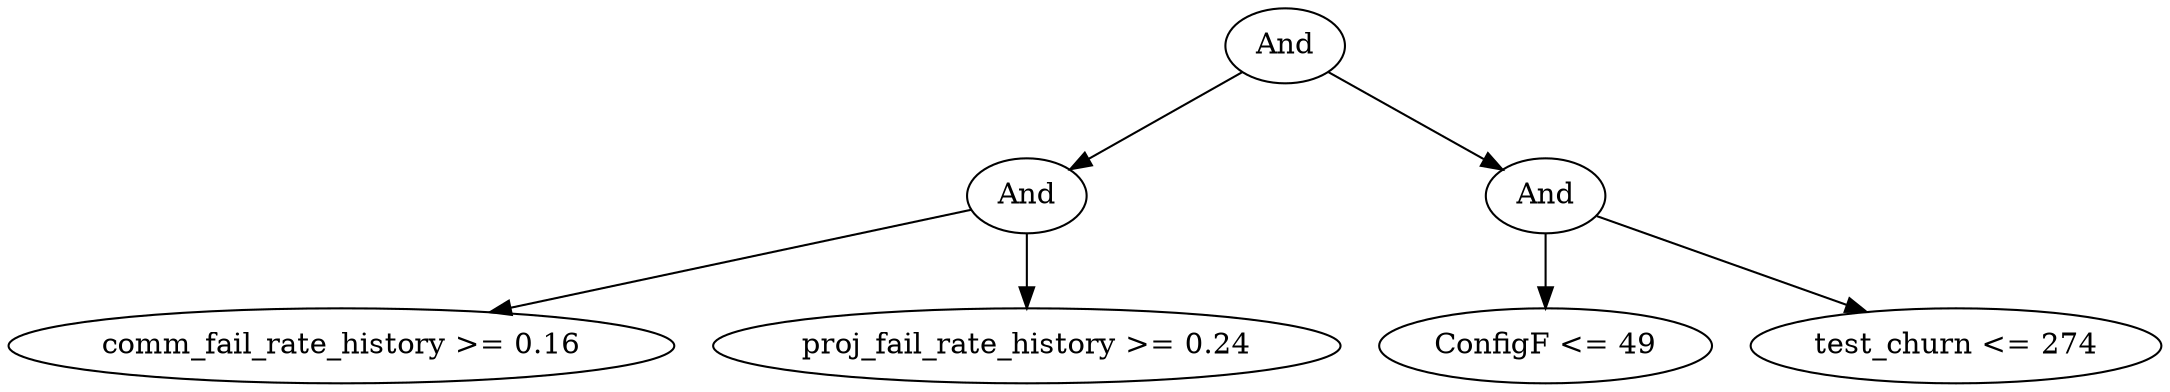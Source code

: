 digraph G {
	graph [bb="0,0,836.38,180",
		dpi=78
	];
	node [label="\N"];
	1	 [height=0.5,
		label=And,
		pos="496.04,162",
		width=0.75];
	2	 [height=0.5,
		label=And,
		pos="394.04,90",
		width=0.75];
	1 -> 2	 [pos="e,412.12,103.41 477.8,148.49 461.85,137.54 438.47,121.49 420.47,109.14"];
	3	 [height=0.5,
		label=And,
		pos="598.04,90",
		width=0.75];
	1 -> 3	 [pos="e,579.96,103.41 514.27,148.49 530.23,137.54 553.6,121.49 571.61,109.14"];
	4	 [height=0.5,
		label="comm_fail_rate_history >= 0.16",
		pos="128.04,18",
		width=3.5566];
	2 -> 4	 [pos="e,185.49,34.12 369.01,82.415 329.67,72.06 252,51.621 195.44,36.737"];
	5	 [height=0.5,
		label="proj_fail_rate_history >= 0.24",
		pos="394.04,18",
		width=3.34];
	2 -> 5	 [pos="e,394.04,36.104 394.04,71.697 394.04,63.983 394.04,54.712 394.04,46.112"];
	6	 [height=0.5,
		label="ConfigF <= 49",
		pos="598.04,18",
		width=1.8234];
	3 -> 6	 [pos="e,598.04,36.104 598.04,71.697 598.04,63.983 598.04,54.712 598.04,46.112"];
	7	 [height=0.5,
		label="test_churn <= 274",
		pos="759.04,18",
		width=2.1484];
	3 -> 7	 [pos="e,724.3,34.105 620.09,79.414 644.44,68.826 684.27,51.508 715.06,38.122"];
}
